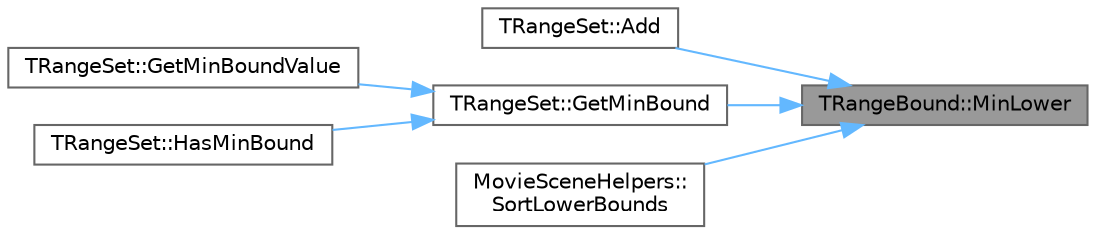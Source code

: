 digraph "TRangeBound::MinLower"
{
 // INTERACTIVE_SVG=YES
 // LATEX_PDF_SIZE
  bgcolor="transparent";
  edge [fontname=Helvetica,fontsize=10,labelfontname=Helvetica,labelfontsize=10];
  node [fontname=Helvetica,fontsize=10,shape=box,height=0.2,width=0.4];
  rankdir="RL";
  Node1 [id="Node000001",label="TRangeBound::MinLower",height=0.2,width=0.4,color="gray40", fillcolor="grey60", style="filled", fontcolor="black",tooltip="Returns the lesser of two lower bounds."];
  Node1 -> Node2 [id="edge1_Node000001_Node000002",dir="back",color="steelblue1",style="solid",tooltip=" "];
  Node2 [id="Node000002",label="TRangeSet::Add",height=0.2,width=0.4,color="grey40", fillcolor="white", style="filled",URL="$df/df2/classTRangeSet.html#ac431bef0c0f97e9942cb09b3e82dc26f",tooltip="Adds a range to the set."];
  Node1 -> Node3 [id="edge2_Node000001_Node000003",dir="back",color="steelblue1",style="solid",tooltip=" "];
  Node3 [id="Node000003",label="TRangeSet::GetMinBound",height=0.2,width=0.4,color="grey40", fillcolor="white", style="filled",URL="$df/df2/classTRangeSet.html#a39bc5ca248463ed09ac6cecad8a08509",tooltip="Gets the range set's lowest bound."];
  Node3 -> Node4 [id="edge3_Node000003_Node000004",dir="back",color="steelblue1",style="solid",tooltip=" "];
  Node4 [id="Node000004",label="TRangeSet::GetMinBoundValue",height=0.2,width=0.4,color="grey40", fillcolor="white", style="filled",URL="$df/df2/classTRangeSet.html#ab51397301612bfbabe169145655b58a7",tooltip="Gets the value of the lowest bound."];
  Node3 -> Node5 [id="edge4_Node000003_Node000005",dir="back",color="steelblue1",style="solid",tooltip=" "];
  Node5 [id="Node000005",label="TRangeSet::HasMinBound",height=0.2,width=0.4,color="grey40", fillcolor="white", style="filled",URL="$df/df2/classTRangeSet.html#ac02c9ed2d81994990af2259606456529",tooltip="Checks whether the range has a lowest bound."];
  Node1 -> Node6 [id="edge5_Node000001_Node000006",dir="back",color="steelblue1",style="solid",tooltip=" "];
  Node6 [id="Node000006",label="MovieSceneHelpers::\lSortLowerBounds",height=0.2,width=0.4,color="grey40", fillcolor="white", style="filled",URL="$da/dc7/classMovieSceneHelpers.html#a33d5fde0a45d55556d5329227ce90f2d",tooltip="Sort predicate that sorts lower bounds of a range."];
}
